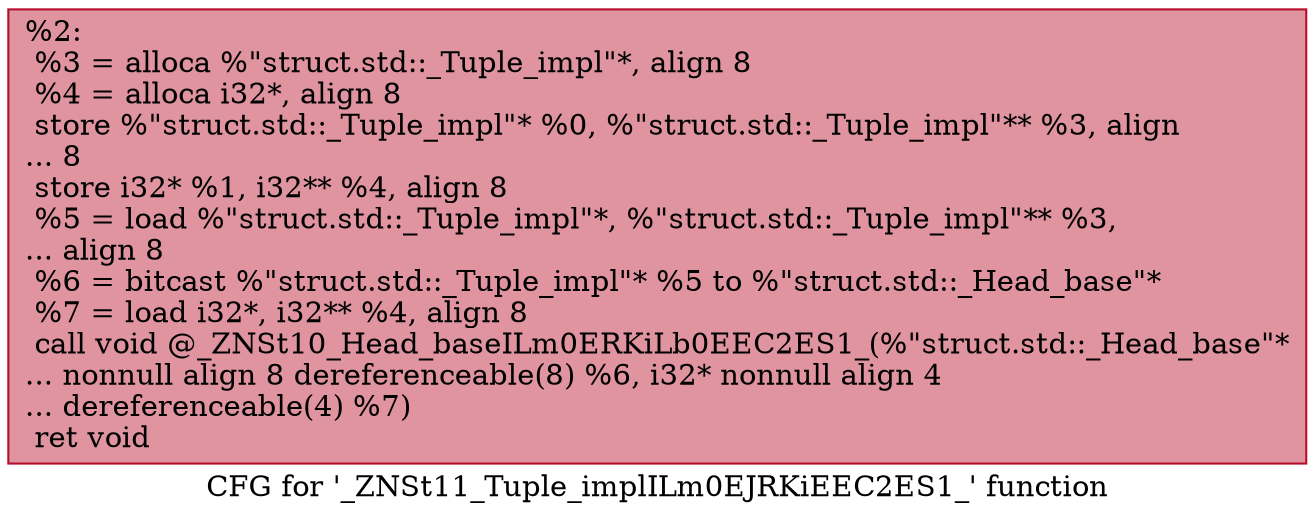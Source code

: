 digraph "CFG for '_ZNSt11_Tuple_implILm0EJRKiEEC2ES1_' function" {
	label="CFG for '_ZNSt11_Tuple_implILm0EJRKiEEC2ES1_' function";

	Node0x561d2dfc52d0 [shape=record,color="#b70d28ff", style=filled, fillcolor="#b70d2870",label="{%2:\l  %3 = alloca %\"struct.std::_Tuple_impl\"*, align 8\l  %4 = alloca i32*, align 8\l  store %\"struct.std::_Tuple_impl\"* %0, %\"struct.std::_Tuple_impl\"** %3, align\l... 8\l  store i32* %1, i32** %4, align 8\l  %5 = load %\"struct.std::_Tuple_impl\"*, %\"struct.std::_Tuple_impl\"** %3,\l... align 8\l  %6 = bitcast %\"struct.std::_Tuple_impl\"* %5 to %\"struct.std::_Head_base\"*\l  %7 = load i32*, i32** %4, align 8\l  call void @_ZNSt10_Head_baseILm0ERKiLb0EEC2ES1_(%\"struct.std::_Head_base\"*\l... nonnull align 8 dereferenceable(8) %6, i32* nonnull align 4\l... dereferenceable(4) %7)\l  ret void\l}"];
}
